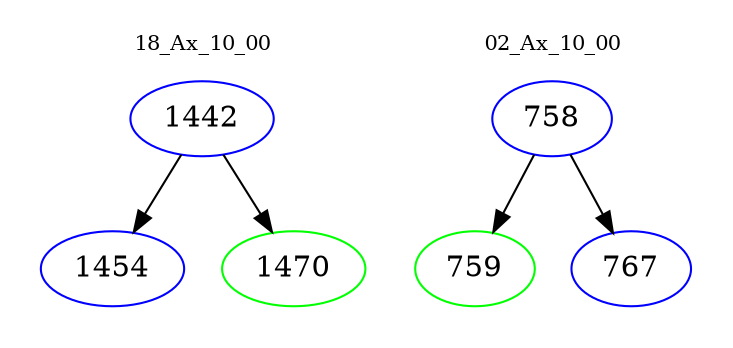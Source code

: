 digraph{
subgraph cluster_0 {
color = white
label = "18_Ax_10_00";
fontsize=10;
T0_1442 [label="1442", color="blue"]
T0_1442 -> T0_1454 [color="black"]
T0_1454 [label="1454", color="blue"]
T0_1442 -> T0_1470 [color="black"]
T0_1470 [label="1470", color="green"]
}
subgraph cluster_1 {
color = white
label = "02_Ax_10_00";
fontsize=10;
T1_758 [label="758", color="blue"]
T1_758 -> T1_759 [color="black"]
T1_759 [label="759", color="green"]
T1_758 -> T1_767 [color="black"]
T1_767 [label="767", color="blue"]
}
}
